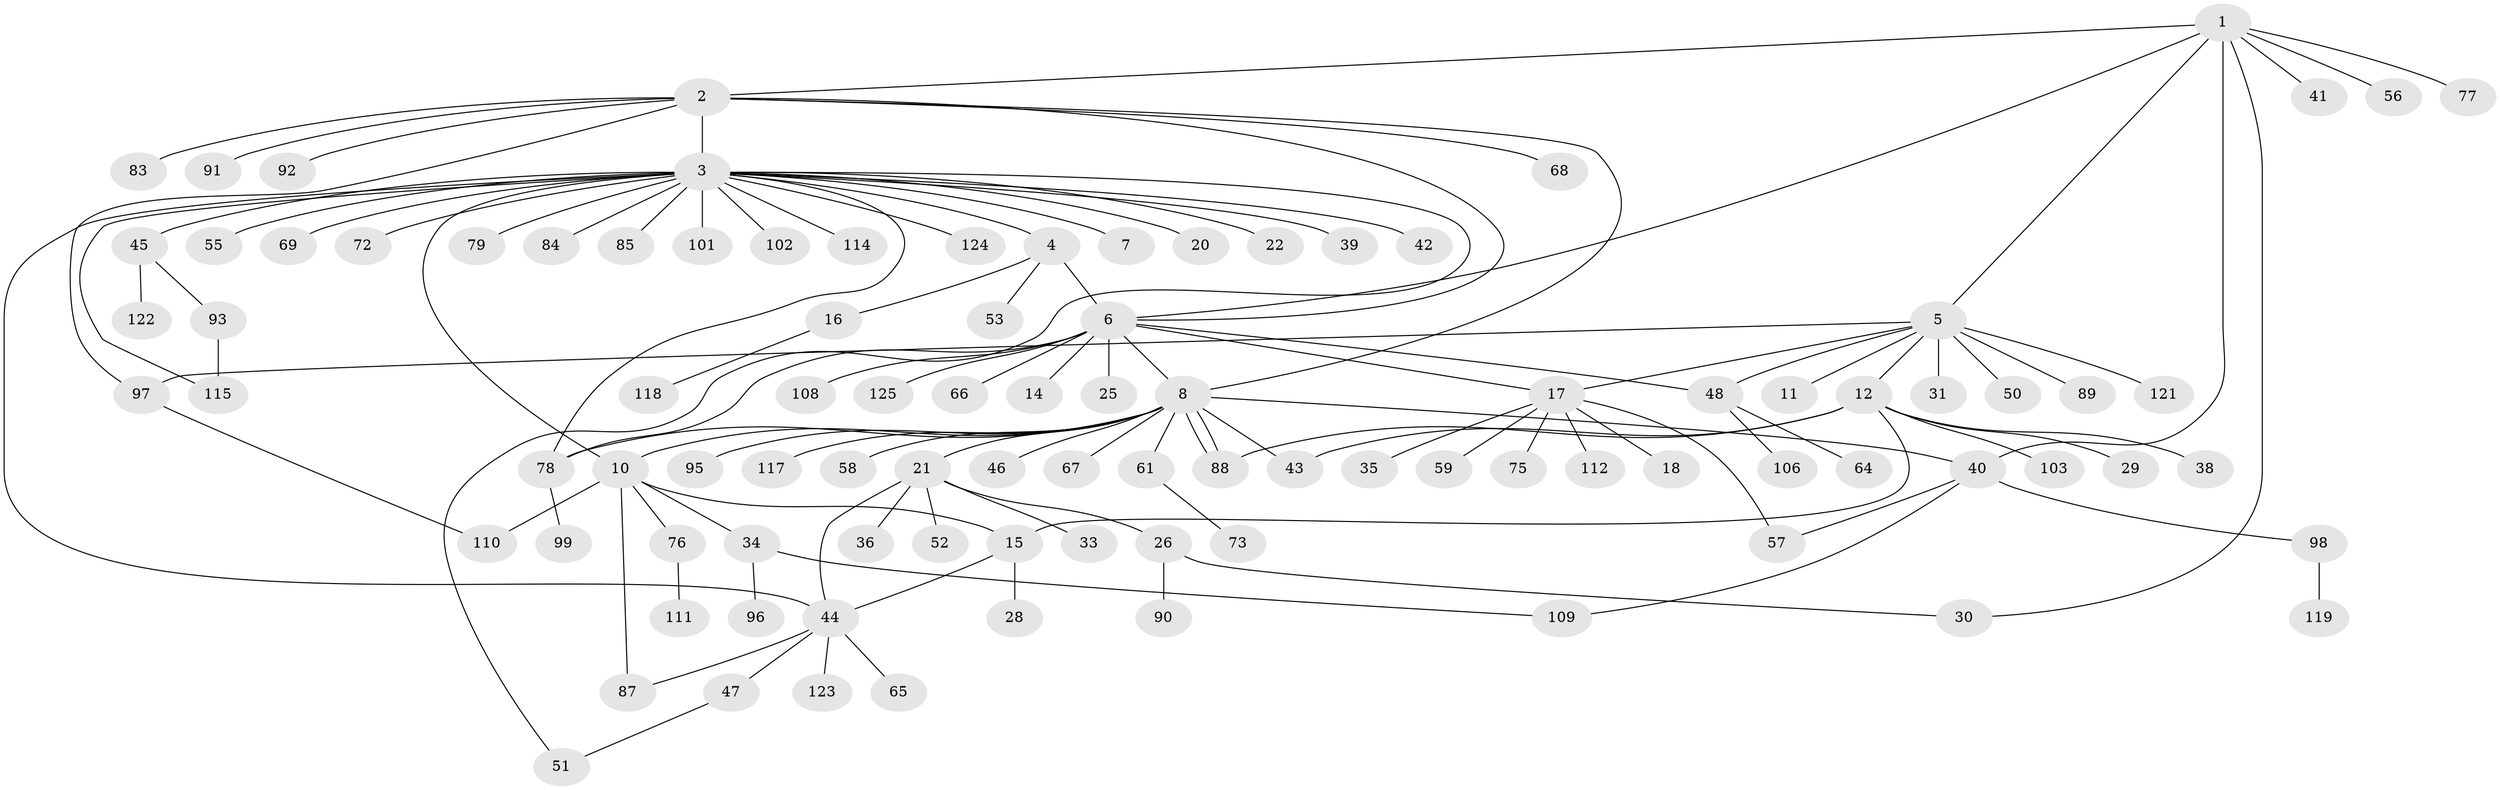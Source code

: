 // Generated by graph-tools (version 1.1) at 2025/51/02/27/25 19:51:56]
// undirected, 97 vertices, 119 edges
graph export_dot {
graph [start="1"]
  node [color=gray90,style=filled];
  1 [super="+32"];
  2 [super="+9"];
  3 [super="+13"];
  4 [super="+105"];
  5 [super="+37"];
  6 [super="+104"];
  7 [super="+86"];
  8 [super="+27"];
  10 [super="+74"];
  11;
  12 [super="+54"];
  14 [super="+23"];
  15 [super="+19"];
  16;
  17 [super="+49"];
  18;
  20;
  21 [super="+24"];
  22;
  25;
  26 [super="+100"];
  28;
  29;
  30 [super="+63"];
  31;
  33;
  34;
  35;
  36;
  38;
  39;
  40;
  41;
  42;
  43;
  44 [super="+62"];
  45 [super="+60"];
  46;
  47 [super="+107"];
  48 [super="+82"];
  50;
  51;
  52;
  53 [super="+113"];
  55;
  56;
  57 [super="+71"];
  58;
  59;
  61;
  64;
  65;
  66;
  67 [super="+80"];
  68;
  69 [super="+70"];
  72;
  73;
  75;
  76 [super="+81"];
  77;
  78;
  79;
  83 [super="+116"];
  84 [super="+94"];
  85;
  87;
  88 [super="+120"];
  89;
  90;
  91;
  92;
  93;
  95;
  96;
  97;
  98;
  99;
  101;
  102;
  103;
  106;
  108;
  109;
  110;
  111;
  112;
  114;
  115;
  117;
  118;
  119;
  121;
  122;
  123;
  124;
  125;
  1 -- 2;
  1 -- 5 [weight=2];
  1 -- 6;
  1 -- 30;
  1 -- 77;
  1 -- 40;
  1 -- 41;
  1 -- 56;
  2 -- 3;
  2 -- 6;
  2 -- 8;
  2 -- 68;
  2 -- 83;
  2 -- 91;
  2 -- 92;
  2 -- 97;
  3 -- 4;
  3 -- 7;
  3 -- 10 [weight=2];
  3 -- 39;
  3 -- 42;
  3 -- 45;
  3 -- 55;
  3 -- 69;
  3 -- 72;
  3 -- 102;
  3 -- 114;
  3 -- 124;
  3 -- 101;
  3 -- 44;
  3 -- 78;
  3 -- 79;
  3 -- 51;
  3 -- 20;
  3 -- 84;
  3 -- 22;
  3 -- 85;
  3 -- 115;
  4 -- 6;
  4 -- 16;
  4 -- 53;
  5 -- 11;
  5 -- 12;
  5 -- 17;
  5 -- 31;
  5 -- 48;
  5 -- 50;
  5 -- 89;
  5 -- 97;
  5 -- 121;
  6 -- 8;
  6 -- 14;
  6 -- 25;
  6 -- 66;
  6 -- 78;
  6 -- 108;
  6 -- 125;
  6 -- 17;
  6 -- 48;
  8 -- 10;
  8 -- 21;
  8 -- 40;
  8 -- 43;
  8 -- 46;
  8 -- 58;
  8 -- 61;
  8 -- 67;
  8 -- 78;
  8 -- 88;
  8 -- 88;
  8 -- 117;
  8 -- 95;
  10 -- 34;
  10 -- 76;
  10 -- 110;
  10 -- 87;
  10 -- 15;
  12 -- 15;
  12 -- 29;
  12 -- 38;
  12 -- 43;
  12 -- 103;
  12 -- 88;
  15 -- 28;
  15 -- 44 [weight=2];
  16 -- 118;
  17 -- 18;
  17 -- 35;
  17 -- 59;
  17 -- 75;
  17 -- 112;
  17 -- 57;
  21 -- 26;
  21 -- 33;
  21 -- 44;
  21 -- 52;
  21 -- 36;
  26 -- 90;
  26 -- 30;
  34 -- 96;
  34 -- 109;
  40 -- 57;
  40 -- 98;
  40 -- 109;
  44 -- 47;
  44 -- 65;
  44 -- 87;
  44 -- 123;
  45 -- 93;
  45 -- 122;
  47 -- 51;
  48 -- 64;
  48 -- 106;
  61 -- 73;
  76 -- 111;
  78 -- 99;
  93 -- 115;
  97 -- 110;
  98 -- 119;
}
